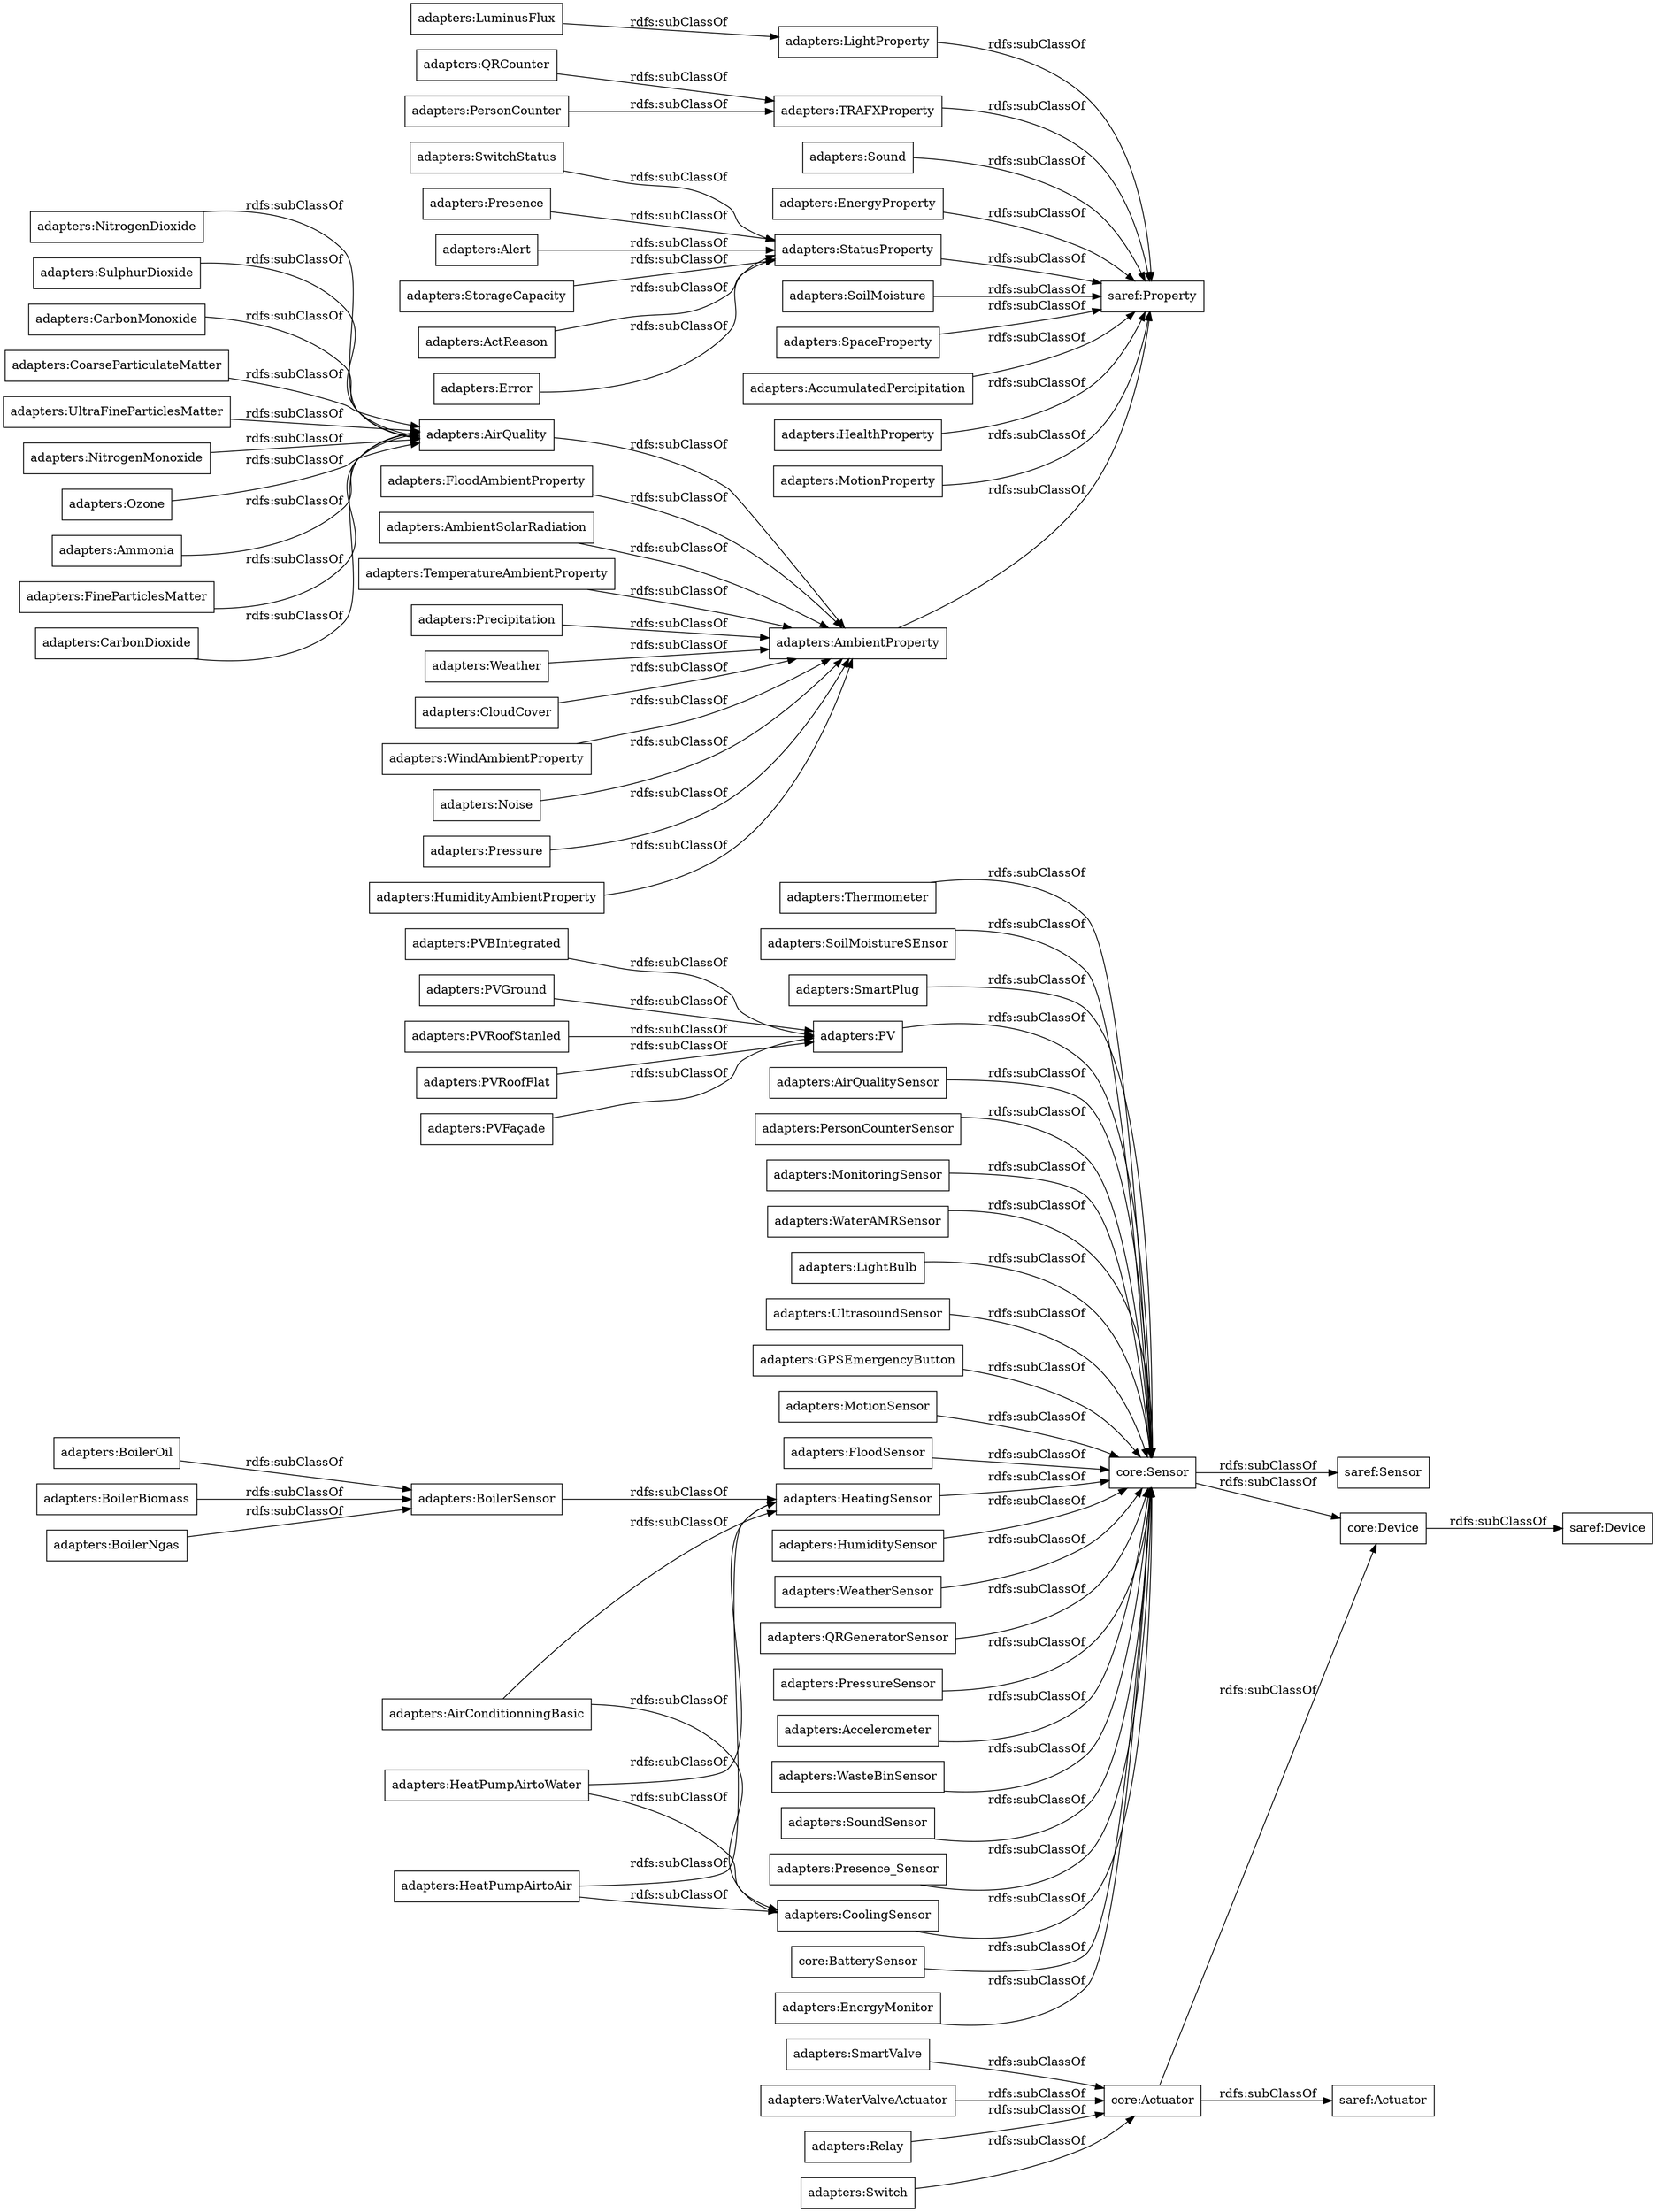 digraph ar2dtool_diagram { 
rankdir=LR;
size="1000"
node [shape = rectangle, color="black"]; "adapters:AirConditionningBasic" "adapters:NitrogenDioxide" "adapters:PVBIntegrated" "saref:Actuator" "adapters:QRCounter" "adapters:LightProperty" "adapters:FloodSensor" "saref:Device" "adapters:Switch" "adapters:Sound" "adapters:CoolingSensor" "adapters:HumiditySensor" "adapters:BoilerOil" "adapters:PVGround" "adapters:Alert" "adapters:EnergyProperty" "adapters:WeatherSensor" "adapters:AirQuality" "adapters:HumidityAmbientProperty" "adapters:SulphurDioxide" "adapters:QRGeneratorSensor" "adapters:PressureSensor" "adapters:BoilerSensor" "adapters:Accelerometer" "adapters:FloodAmbientProperty" "core:Device" "core:Sensor" "adapters:HeatPumpAirtoWater" "adapters:CarbonMonoxide" "core:Actuator" "adapters:LuminusFlux" "adapters:TRAFXProperty" "adapters:CoarseParticulateMatter" "adapters:AmbientSolarRadiation" "adapters:SoilMoisture" "adapters:SpaceProperty" "adapters:WasteBinSensor" "adapters:AmbientProperty" "adapters:SoundSensor" "adapters:StorageCapacity" "saref:Property" "adapters:UltraFineParticlesMatter" "adapters:SmartValve" "adapters:TemperatureAmbientProperty" "adapters:ActReason" "adapters:WaterValveActuator" "adapters:Relay" "adapters:Presence_Sensor" "adapters:AccumulatedPercipitation" "adapters:HealthProperty" "adapters:MotionProperty" "adapters:NitrogenMonoxide" "adapters:Precipitation" "adapters:Weather" "adapters:Ozone" "adapters:Ammonia" "adapters:CloudCover" "adapters:HeatPumpAirtoAir" "adapters:PV" "core:BatterySensor" "adapters:PVRoofStanled" "adapters:PVRoofFlat" "adapters:EnergyMonitor" "adapters:WindAmbientProperty" "adapters:BoilerBiomass" "adapters:Thermometer" "adapters:SoilMoistureSEnsor" "adapters:SmartPlug" "adapters:HeatingSensor" "adapters:Noise" "saref:Sensor" "adapters:AirQualitySensor" "adapters:PersonCounterSensor" "adapters:MonitoringSensor" "adapters:BoilerNgas" "adapters:WaterAMRSensor" "adapters:LightBulb" "adapters:Error" "adapters:PVFaçade" "adapters:UltrasoundSensor" "adapters:SwitchStatus" "adapters:FineParticlesMatter" "adapters:GPSEmergencyButton" "adapters:CarbonDioxide" "adapters:Pressure" "adapters:StatusProperty" "adapters:Presence" "adapters:MotionSensor" "adapters:PersonCounter" ; /*classes style*/
	"adapters:HeatPumpAirtoAir" -> "adapters:HeatingSensor" [ label = "rdfs:subClassOf" ];
	"adapters:HeatPumpAirtoAir" -> "adapters:CoolingSensor" [ label = "rdfs:subClassOf" ];
	"adapters:CarbonMonoxide" -> "adapters:AirQuality" [ label = "rdfs:subClassOf" ];
	"adapters:Presence_Sensor" -> "core:Sensor" [ label = "rdfs:subClassOf" ];
	"adapters:HeatPumpAirtoWater" -> "adapters:HeatingSensor" [ label = "rdfs:subClassOf" ];
	"adapters:HeatPumpAirtoWater" -> "adapters:CoolingSensor" [ label = "rdfs:subClassOf" ];
	"adapters:Relay" -> "core:Actuator" [ label = "rdfs:subClassOf" ];
	"adapters:SpaceProperty" -> "saref:Property" [ label = "rdfs:subClassOf" ];
	"adapters:WindAmbientProperty" -> "adapters:AmbientProperty" [ label = "rdfs:subClassOf" ];
	"adapters:PVRoofFlat" -> "adapters:PV" [ label = "rdfs:subClassOf" ];
	"adapters:PVFaçade" -> "adapters:PV" [ label = "rdfs:subClassOf" ];
	"core:BatterySensor" -> "core:Sensor" [ label = "rdfs:subClassOf" ];
	"core:Sensor" -> "saref:Sensor" [ label = "rdfs:subClassOf" ];
	"core:Sensor" -> "core:Device" [ label = "rdfs:subClassOf" ];
	"adapters:Precipitation" -> "adapters:AmbientProperty" [ label = "rdfs:subClassOf" ];
	"adapters:PersonCounter" -> "adapters:TRAFXProperty" [ label = "rdfs:subClassOf" ];
	"adapters:LightProperty" -> "saref:Property" [ label = "rdfs:subClassOf" ];
	"adapters:LuminusFlux" -> "adapters:LightProperty" [ label = "rdfs:subClassOf" ];
	"adapters:SmartValve" -> "core:Actuator" [ label = "rdfs:subClassOf" ];
	"adapters:Thermometer" -> "core:Sensor" [ label = "rdfs:subClassOf" ];
	"adapters:GPSEmergencyButton" -> "core:Sensor" [ label = "rdfs:subClassOf" ];
	"adapters:CoarseParticulateMatter" -> "adapters:AirQuality" [ label = "rdfs:subClassOf" ];
	"adapters:SwitchStatus" -> "adapters:StatusProperty" [ label = "rdfs:subClassOf" ];
	"adapters:AirQuality" -> "adapters:AmbientProperty" [ label = "rdfs:subClassOf" ];
	"adapters:SmartPlug" -> "core:Sensor" [ label = "rdfs:subClassOf" ];
	"adapters:HeatingSensor" -> "core:Sensor" [ label = "rdfs:subClassOf" ];
	"adapters:WasteBinSensor" -> "core:Sensor" [ label = "rdfs:subClassOf" ];
	"adapters:AmbientSolarRadiation" -> "adapters:AmbientProperty" [ label = "rdfs:subClassOf" ];
	"adapters:NitrogenMonoxide" -> "adapters:AirQuality" [ label = "rdfs:subClassOf" ];
	"adapters:TemperatureAmbientProperty" -> "adapters:AmbientProperty" [ label = "rdfs:subClassOf" ];
	"adapters:ActReason" -> "adapters:StatusProperty" [ label = "rdfs:subClassOf" ];
	"adapters:HumiditySensor" -> "core:Sensor" [ label = "rdfs:subClassOf" ];
	"adapters:NitrogenDioxide" -> "adapters:AirQuality" [ label = "rdfs:subClassOf" ];
	"adapters:SoilMoisture" -> "saref:Property" [ label = "rdfs:subClassOf" ];
	"adapters:SoundSensor" -> "core:Sensor" [ label = "rdfs:subClassOf" ];
	"adapters:LightBulb" -> "core:Sensor" [ label = "rdfs:subClassOf" ];
	"core:Actuator" -> "saref:Actuator" [ label = "rdfs:subClassOf" ];
	"core:Actuator" -> "core:Device" [ label = "rdfs:subClassOf" ];
	"adapters:QRCounter" -> "adapters:TRAFXProperty" [ label = "rdfs:subClassOf" ];
	"adapters:Presence" -> "adapters:StatusProperty" [ label = "rdfs:subClassOf" ];
	"adapters:MotionProperty" -> "saref:Property" [ label = "rdfs:subClassOf" ];
	"adapters:Accelerometer" -> "core:Sensor" [ label = "rdfs:subClassOf" ];
	"adapters:EnergyProperty" -> "saref:Property" [ label = "rdfs:subClassOf" ];
	"adapters:StatusProperty" -> "saref:Property" [ label = "rdfs:subClassOf" ];
	"adapters:WaterValveActuator" -> "core:Actuator" [ label = "rdfs:subClassOf" ];
	"adapters:BoilerSensor" -> "adapters:HeatingSensor" [ label = "rdfs:subClassOf" ];
	"adapters:Sound" -> "saref:Property" [ label = "rdfs:subClassOf" ];
	"core:Device" -> "saref:Device" [ label = "rdfs:subClassOf" ];
	"adapters:Error" -> "adapters:StatusProperty" [ label = "rdfs:subClassOf" ];
	"adapters:Ozone" -> "adapters:AirQuality" [ label = "rdfs:subClassOf" ];
	"adapters:CarbonDioxide" -> "adapters:AirQuality" [ label = "rdfs:subClassOf" ];
	"adapters:PV" -> "core:Sensor" [ label = "rdfs:subClassOf" ];
	"adapters:WaterAMRSensor" -> "core:Sensor" [ label = "rdfs:subClassOf" ];
	"adapters:StorageCapacity" -> "adapters:StatusProperty" [ label = "rdfs:subClassOf" ];
	"adapters:Noise" -> "adapters:AmbientProperty" [ label = "rdfs:subClassOf" ];
	"adapters:MotionSensor" -> "core:Sensor" [ label = "rdfs:subClassOf" ];
	"adapters:AirQualitySensor" -> "core:Sensor" [ label = "rdfs:subClassOf" ];
	"adapters:Weather" -> "adapters:AmbientProperty" [ label = "rdfs:subClassOf" ];
	"adapters:BoilerBiomass" -> "adapters:BoilerSensor" [ label = "rdfs:subClassOf" ];
	"adapters:PVRoofStanled" -> "adapters:PV" [ label = "rdfs:subClassOf" ];
	"adapters:Ammonia" -> "adapters:AirQuality" [ label = "rdfs:subClassOf" ];
	"adapters:SulphurDioxide" -> "adapters:AirQuality" [ label = "rdfs:subClassOf" ];
	"adapters:FineParticlesMatter" -> "adapters:AirQuality" [ label = "rdfs:subClassOf" ];
	"adapters:PersonCounterSensor" -> "core:Sensor" [ label = "rdfs:subClassOf" ];
	"adapters:PressureSensor" -> "core:Sensor" [ label = "rdfs:subClassOf" ];
	"adapters:EnergyMonitor" -> "core:Sensor" [ label = "rdfs:subClassOf" ];
	"adapters:QRGeneratorSensor" -> "core:Sensor" [ label = "rdfs:subClassOf" ];
	"adapters:FloodSensor" -> "core:Sensor" [ label = "rdfs:subClassOf" ];
	"adapters:CoolingSensor" -> "core:Sensor" [ label = "rdfs:subClassOf" ];
	"adapters:HealthProperty" -> "saref:Property" [ label = "rdfs:subClassOf" ];
	"adapters:AirConditionningBasic" -> "adapters:HeatingSensor" [ label = "rdfs:subClassOf" ];
	"adapters:AirConditionningBasic" -> "adapters:CoolingSensor" [ label = "rdfs:subClassOf" ];
	"adapters:BoilerNgas" -> "adapters:BoilerSensor" [ label = "rdfs:subClassOf" ];
	"adapters:FloodAmbientProperty" -> "adapters:AmbientProperty" [ label = "rdfs:subClassOf" ];
	"adapters:BoilerOil" -> "adapters:BoilerSensor" [ label = "rdfs:subClassOf" ];
	"adapters:Switch" -> "core:Actuator" [ label = "rdfs:subClassOf" ];
	"adapters:Pressure" -> "adapters:AmbientProperty" [ label = "rdfs:subClassOf" ];
	"adapters:UltraFineParticlesMatter" -> "adapters:AirQuality" [ label = "rdfs:subClassOf" ];
	"adapters:CloudCover" -> "adapters:AmbientProperty" [ label = "rdfs:subClassOf" ];
	"adapters:PVGround" -> "adapters:PV" [ label = "rdfs:subClassOf" ];
	"adapters:SoilMoistureSEnsor" -> "core:Sensor" [ label = "rdfs:subClassOf" ];
	"adapters:WeatherSensor" -> "core:Sensor" [ label = "rdfs:subClassOf" ];
	"adapters:Alert" -> "adapters:StatusProperty" [ label = "rdfs:subClassOf" ];
	"adapters:AmbientProperty" -> "saref:Property" [ label = "rdfs:subClassOf" ];
	"adapters:TRAFXProperty" -> "saref:Property" [ label = "rdfs:subClassOf" ];
	"adapters:UltrasoundSensor" -> "core:Sensor" [ label = "rdfs:subClassOf" ];
	"adapters:MonitoringSensor" -> "core:Sensor" [ label = "rdfs:subClassOf" ];
	"adapters:HumidityAmbientProperty" -> "adapters:AmbientProperty" [ label = "rdfs:subClassOf" ];
	"adapters:AccumulatedPercipitation" -> "saref:Property" [ label = "rdfs:subClassOf" ];
	"adapters:PVBIntegrated" -> "adapters:PV" [ label = "rdfs:subClassOf" ];

}
